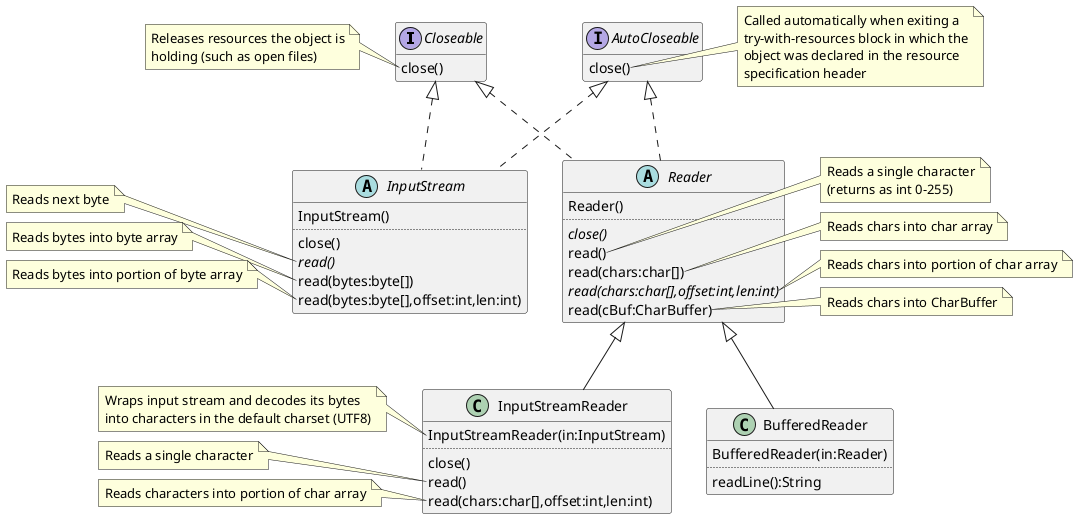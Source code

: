 @startuml
'https://plantuml.com/class-diagram

'Make public/private/etc show up as character rather than colored circle.
skinparam classAttributeIconSize 0

interface Closeable {
    close()
}
note left of Closeable::close()
    Releases resources the object is
    holding (such as open files)
end note

interface AutoCloseable {
    close()
}
note right of AutoCloseable::close()
    Called automatically when exiting a
    try-with-resources block in which the
    object was declared in the resource
    specification header
end note

'interface Readable {
'    read(cBuf:CharBuffer)
'}
'note right of Readable::read(cBuf:CharBuffer)
'    Reads characters into charBuffer
'end note

together {
    interface Closeable
    interface AutoCloseable
'    interface Readable
}

abstract class InputStream {
    InputStream()
    ..
    close()
    {abstract} read()
    read(bytes:byte[])
    read(bytes:byte[],offset:int,len:int)
}
note left of InputStream::read()
    Reads next byte
end note
note left of InputStream::read(bytes:byte[])
    Reads bytes into byte array
end note
note left of InputStream::read(bytes:byte[],offset:int,len:int)
    Reads bytes into portion of byte array
end note

abstract class Reader {
    Reader()
    ..
    {abstract} close()
    read()
    read(chars:char[])
    {abstract} read(chars:char[],offset:int,len:int)
    read(cBuf:CharBuffer)
}
note right of Reader::read()
    Reads a single character
    (returns as int 0-255)
end note
note right of Reader::read(chars:char[])
    Reads chars into char array
end note
note right of Reader::read(chars:char[],offset:int,len:int)
    Reads chars into portion of char array
end note
note right of Reader::read(cBuf:CharBuffer)
    Reads chars into CharBuffer
end note

class InputStreamReader {
    InputStreamReader(in:InputStream)
    ..
    close()
    read()
    read(chars:char[],offset:int,len:int)
}
note left of InputStreamReader::InputStreamReader(in:InputStream)
    Wraps input stream and decodes its bytes
    into characters in the default charset (UTF8)
end note
note left of InputStreamReader::read()
    Reads a single character
end note
note left of InputStreamReader::read(chars:char[],offset:int,len:int)
    Reads characters into portion of char array
end note

class BufferedReader {
    BufferedReader(in:Reader)
    ..
    readLine():String
}

together {
    class InputStreamReader
    class BufferedReader
}

Closeable <|.. InputStream
AutoCloseable <|.. InputStream

Closeable <|.. Reader
AutoCloseable <|.. Reader
'Readable <|.. Reader


Reader <|-- BufferedReader
Reader <|-- InputStreamReader
InputStreamReader -[hidden]> BufferedReader
'BufferedReader -[hidden]-> InputStreamReader
'InputStream <|-- ByteArrayInputStream
'InputStream <|-- FileInputStream
'InputStream <|-- FilterInputStream
'InputStream <|-- ObjectInputStream
'InputStream <|-- PipedInputStream
'InputStream <|-- SequenceInputStream
'InputStream <|-- StringBufferInputStream
'
'Closeable <|.. InputStreamReader
'AutoCloseable <|.. InputStreamReader
'Readable <|.. InputStreamReader

hide empty members

@enduml